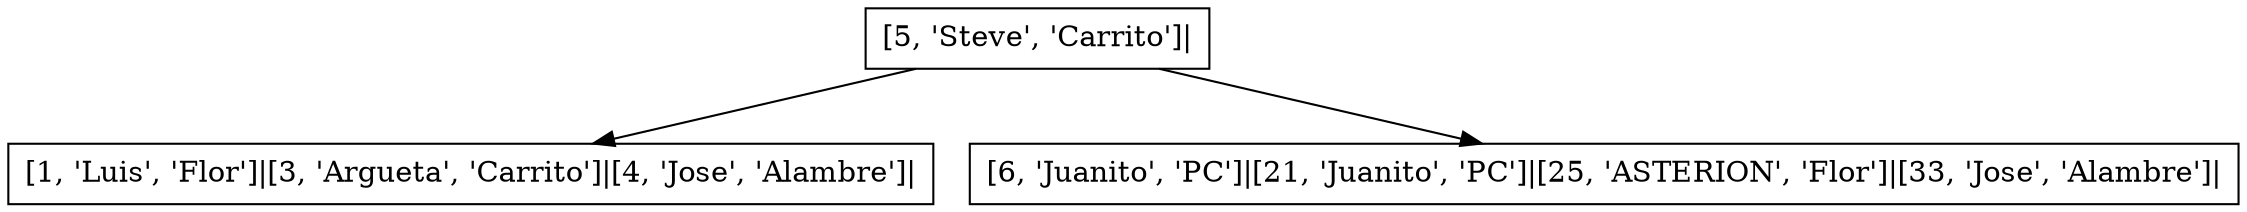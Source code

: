 digraph g{
node [shape = rect, width=1, height=0.4];
rankdir=UP;
"[5, 'Steve', 'Carrito']|"->{"[1, 'Luis', 'Flor']|[3, 'Argueta', 'Carrito']|[4, 'Jose', 'Alambre']|" "[6, 'Juanito', 'PC']|[21, 'Juanito', 'PC']|[25, 'ASTERION', 'Flor']|[33, 'Jose', 'Alambre']|"};
}